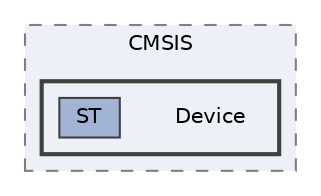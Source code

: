 digraph "Project/ecuProj/Drivers/CMSIS/Device"
{
 // LATEX_PDF_SIZE
  bgcolor="transparent";
  edge [fontname=Helvetica,fontsize=10,labelfontname=Helvetica,labelfontsize=10];
  node [fontname=Helvetica,fontsize=10,shape=box,height=0.2,width=0.4];
  compound=true
  subgraph clusterdir_351cc04f0bd6c7dd5e8e2bd5e3246aaf {
    graph [ bgcolor="#edf0f7", pencolor="grey50", label="CMSIS", fontname=Helvetica,fontsize=10 style="filled,dashed", URL="dir_351cc04f0bd6c7dd5e8e2bd5e3246aaf.html",tooltip=""]
  subgraph clusterdir_eb690ca176ed4366534c78b569047ffb {
    graph [ bgcolor="#edf0f7", pencolor="grey25", label="", fontname=Helvetica,fontsize=10 style="filled,bold", URL="dir_eb690ca176ed4366534c78b569047ffb.html",tooltip=""]
    dir_eb690ca176ed4366534c78b569047ffb [shape=plaintext, label="Device"];
  dir_08316551d0099b7101ccf8d553fe5bb4 [label="ST", fillcolor="#a2b4d6", color="grey25", style="filled", URL="dir_08316551d0099b7101ccf8d553fe5bb4.html",tooltip=""];
  }
  }
}
